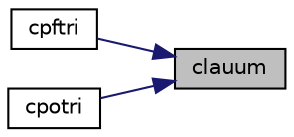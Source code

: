 digraph "clauum"
{
 // LATEX_PDF_SIZE
  edge [fontname="Helvetica",fontsize="10",labelfontname="Helvetica",labelfontsize="10"];
  node [fontname="Helvetica",fontsize="10",shape=record];
  rankdir="RL";
  Node1 [label="clauum",height=0.2,width=0.4,color="black", fillcolor="grey75", style="filled", fontcolor="black",tooltip="CLAUUM computes the product UUH or LHL, where U and L are upper or lower triangular matrices (blocked..."];
  Node1 -> Node2 [dir="back",color="midnightblue",fontsize="10",style="solid",fontname="Helvetica"];
  Node2 [label="cpftri",height=0.2,width=0.4,color="black", fillcolor="white", style="filled",URL="$cpftri_8f.html#a672b051992319314048b1daf9d79567f",tooltip="CPFTRI"];
  Node1 -> Node3 [dir="back",color="midnightblue",fontsize="10",style="solid",fontname="Helvetica"];
  Node3 [label="cpotri",height=0.2,width=0.4,color="black", fillcolor="white", style="filled",URL="$cpotri_8f.html#a52b8da4d314abefaee93dd5c1ed7739e",tooltip="CPOTRI"];
}
